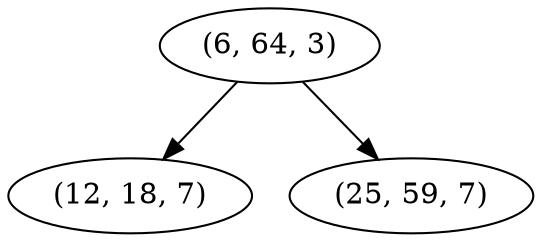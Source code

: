 digraph tree {
    "(6, 64, 3)";
    "(12, 18, 7)";
    "(25, 59, 7)";
    "(6, 64, 3)" -> "(12, 18, 7)";
    "(6, 64, 3)" -> "(25, 59, 7)";
}
